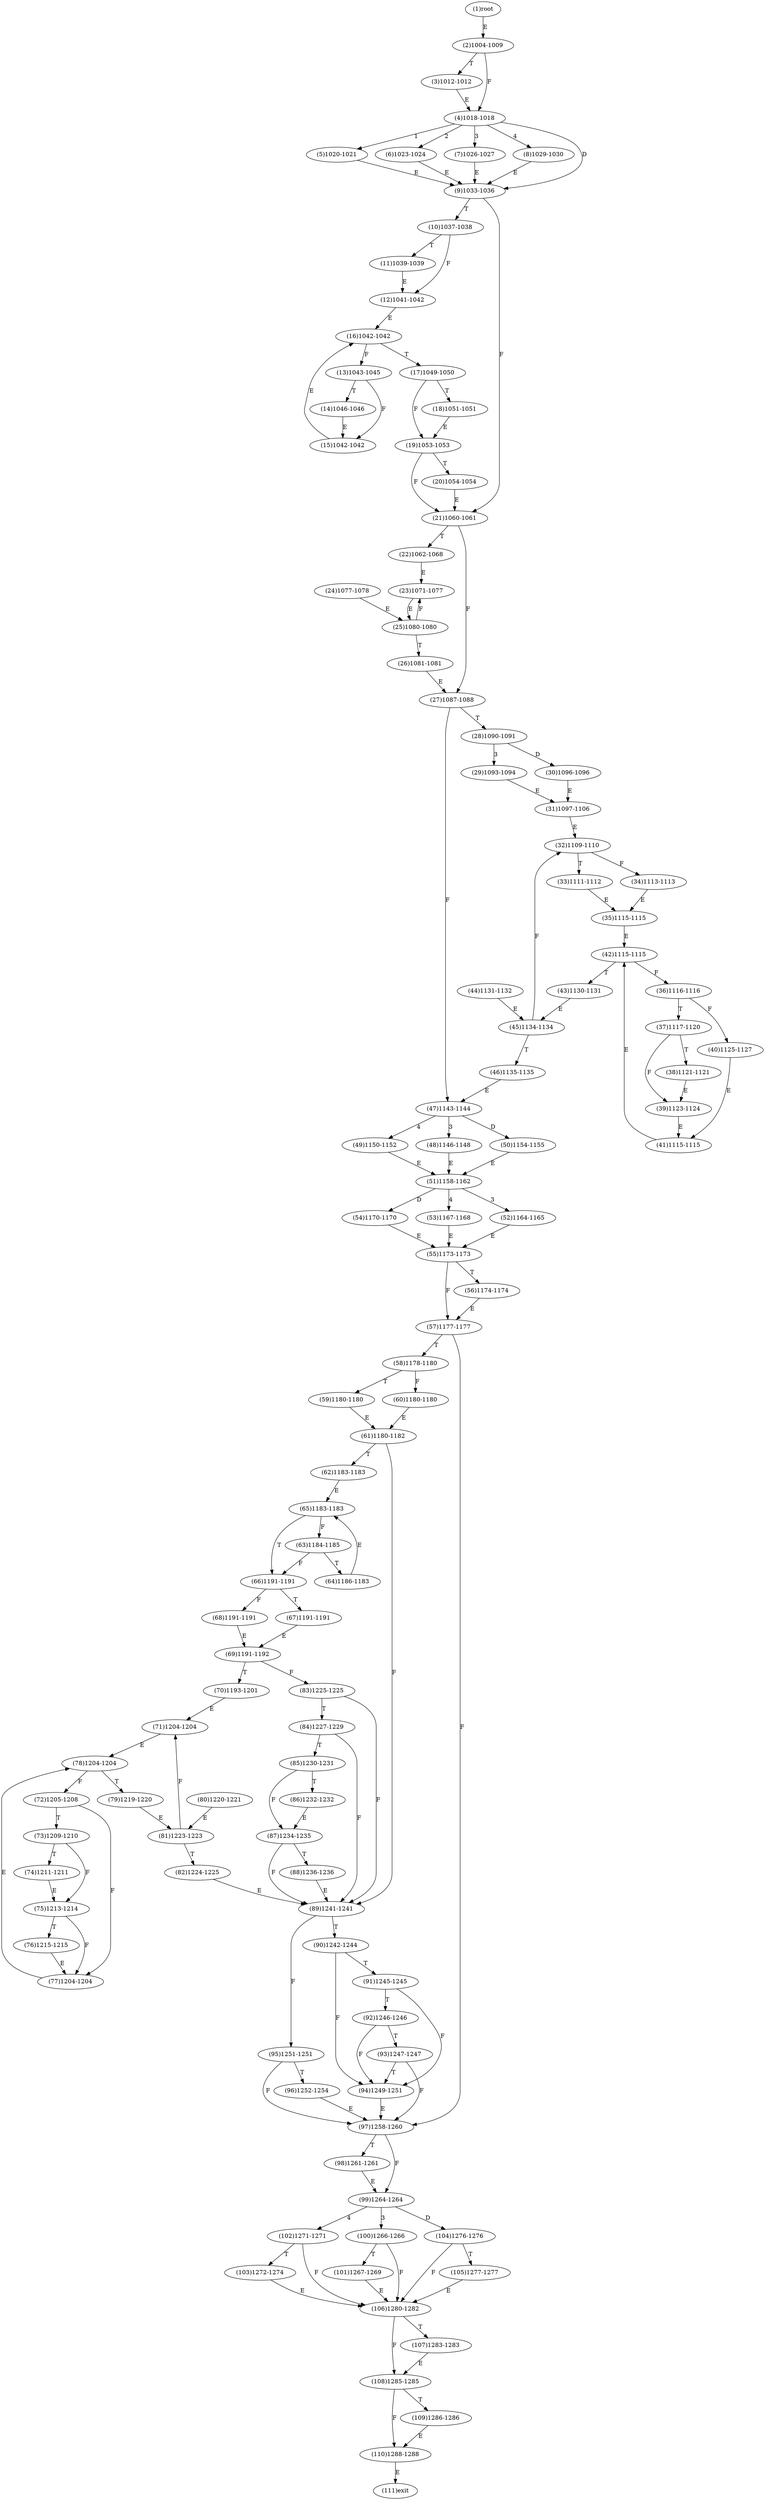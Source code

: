 digraph "" { 
1[ label="(1)root"];
2[ label="(2)1004-1009"];
3[ label="(3)1012-1012"];
4[ label="(4)1018-1018"];
5[ label="(5)1020-1021"];
6[ label="(6)1023-1024"];
7[ label="(7)1026-1027"];
8[ label="(8)1029-1030"];
9[ label="(9)1033-1036"];
10[ label="(10)1037-1038"];
11[ label="(11)1039-1039"];
12[ label="(12)1041-1042"];
13[ label="(13)1043-1045"];
14[ label="(14)1046-1046"];
15[ label="(15)1042-1042"];
17[ label="(17)1049-1050"];
16[ label="(16)1042-1042"];
19[ label="(19)1053-1053"];
18[ label="(18)1051-1051"];
21[ label="(21)1060-1061"];
20[ label="(20)1054-1054"];
23[ label="(23)1071-1077"];
22[ label="(22)1062-1068"];
25[ label="(25)1080-1080"];
24[ label="(24)1077-1078"];
27[ label="(27)1087-1088"];
26[ label="(26)1081-1081"];
29[ label="(29)1093-1094"];
28[ label="(28)1090-1091"];
31[ label="(31)1097-1106"];
30[ label="(30)1096-1096"];
34[ label="(34)1113-1113"];
35[ label="(35)1115-1115"];
32[ label="(32)1109-1110"];
33[ label="(33)1111-1112"];
38[ label="(38)1121-1121"];
39[ label="(39)1123-1124"];
36[ label="(36)1116-1116"];
37[ label="(37)1117-1120"];
42[ label="(42)1115-1115"];
43[ label="(43)1130-1131"];
40[ label="(40)1125-1127"];
41[ label="(41)1115-1115"];
46[ label="(46)1135-1135"];
47[ label="(47)1143-1144"];
44[ label="(44)1131-1132"];
45[ label="(45)1134-1134"];
51[ label="(51)1158-1162"];
50[ label="(50)1154-1155"];
49[ label="(49)1150-1152"];
48[ label="(48)1146-1148"];
55[ label="(55)1173-1173"];
54[ label="(54)1170-1170"];
53[ label="(53)1167-1168"];
52[ label="(52)1164-1165"];
59[ label="(59)1180-1180"];
58[ label="(58)1178-1180"];
57[ label="(57)1177-1177"];
56[ label="(56)1174-1174"];
63[ label="(63)1184-1185"];
62[ label="(62)1183-1183"];
61[ label="(61)1180-1182"];
60[ label="(60)1180-1180"];
68[ label="(68)1191-1191"];
69[ label="(69)1191-1192"];
70[ label="(70)1193-1201"];
71[ label="(71)1204-1204"];
64[ label="(64)1186-1183"];
65[ label="(65)1183-1183"];
66[ label="(66)1191-1191"];
67[ label="(67)1191-1191"];
76[ label="(76)1215-1215"];
77[ label="(77)1204-1204"];
78[ label="(78)1204-1204"];
79[ label="(79)1219-1220"];
72[ label="(72)1205-1208"];
73[ label="(73)1209-1210"];
74[ label="(74)1211-1211"];
75[ label="(75)1213-1214"];
85[ label="(85)1230-1231"];
84[ label="(84)1227-1229"];
87[ label="(87)1234-1235"];
86[ label="(86)1232-1232"];
81[ label="(81)1223-1223"];
80[ label="(80)1220-1221"];
83[ label="(83)1225-1225"];
82[ label="(82)1224-1225"];
93[ label="(93)1247-1247"];
92[ label="(92)1246-1246"];
95[ label="(95)1251-1251"];
94[ label="(94)1249-1251"];
89[ label="(89)1241-1241"];
88[ label="(88)1236-1236"];
91[ label="(91)1245-1245"];
90[ label="(90)1242-1244"];
102[ label="(102)1271-1271"];
103[ label="(103)1272-1274"];
100[ label="(100)1266-1266"];
101[ label="(101)1267-1269"];
98[ label="(98)1261-1261"];
99[ label="(99)1264-1264"];
96[ label="(96)1252-1254"];
97[ label="(97)1258-1260"];
110[ label="(110)1288-1288"];
111[ label="(111)exit"];
108[ label="(108)1285-1285"];
109[ label="(109)1286-1286"];
106[ label="(106)1280-1282"];
107[ label="(107)1283-1283"];
104[ label="(104)1276-1276"];
105[ label="(105)1277-1277"];
1->2[ label="E"];
2->4[ label="F"];
2->3[ label="T"];
3->4[ label="E"];
4->5[ label="1"];
4->6[ label="2"];
4->7[ label="3"];
4->8[ label="4"];
4->9[ label="D"];
5->9[ label="E"];
6->9[ label="E"];
7->9[ label="E"];
8->9[ label="E"];
9->21[ label="F"];
9->10[ label="T"];
10->12[ label="F"];
10->11[ label="T"];
11->12[ label="E"];
12->16[ label="E"];
13->15[ label="F"];
13->14[ label="T"];
14->15[ label="E"];
15->16[ label="E"];
16->13[ label="F"];
16->17[ label="T"];
17->19[ label="F"];
17->18[ label="T"];
18->19[ label="E"];
19->21[ label="F"];
19->20[ label="T"];
20->21[ label="E"];
21->27[ label="F"];
21->22[ label="T"];
22->23[ label="E"];
23->25[ label="E"];
24->25[ label="E"];
25->23[ label="F"];
25->26[ label="T"];
26->27[ label="E"];
27->47[ label="F"];
27->28[ label="T"];
28->29[ label="3"];
28->30[ label="D"];
29->31[ label="E"];
30->31[ label="E"];
31->32[ label="E"];
32->34[ label="F"];
32->33[ label="T"];
33->35[ label="E"];
34->35[ label="E"];
35->42[ label="E"];
36->40[ label="F"];
36->37[ label="T"];
37->39[ label="F"];
37->38[ label="T"];
38->39[ label="E"];
39->41[ label="E"];
40->41[ label="E"];
41->42[ label="E"];
42->36[ label="F"];
42->43[ label="T"];
43->45[ label="E"];
44->45[ label="E"];
45->32[ label="F"];
45->46[ label="T"];
46->47[ label="E"];
47->48[ label="3"];
47->49[ label="4"];
47->50[ label="D"];
48->51[ label="E"];
49->51[ label="E"];
50->51[ label="E"];
51->52[ label="3"];
51->53[ label="4"];
51->54[ label="D"];
52->55[ label="E"];
53->55[ label="E"];
54->55[ label="E"];
55->57[ label="F"];
55->56[ label="T"];
56->57[ label="E"];
57->97[ label="F"];
57->58[ label="T"];
58->60[ label="F"];
58->59[ label="T"];
59->61[ label="E"];
60->61[ label="E"];
61->89[ label="F"];
61->62[ label="T"];
62->65[ label="E"];
63->66[ label="F"];
63->64[ label="T"];
64->65[ label="E"];
65->63[ label="F"];
65->66[ label="T"];
66->68[ label="F"];
66->67[ label="T"];
67->69[ label="E"];
68->69[ label="E"];
69->83[ label="F"];
69->70[ label="T"];
70->71[ label="E"];
71->78[ label="E"];
72->77[ label="F"];
72->73[ label="T"];
73->75[ label="F"];
73->74[ label="T"];
74->75[ label="E"];
75->77[ label="F"];
75->76[ label="T"];
76->77[ label="E"];
77->78[ label="E"];
78->72[ label="F"];
78->79[ label="T"];
79->81[ label="E"];
80->81[ label="E"];
81->71[ label="F"];
81->82[ label="T"];
82->89[ label="E"];
83->89[ label="F"];
83->84[ label="T"];
84->89[ label="F"];
84->85[ label="T"];
85->87[ label="F"];
85->86[ label="T"];
86->87[ label="E"];
87->89[ label="F"];
87->88[ label="T"];
88->89[ label="E"];
89->95[ label="F"];
89->90[ label="T"];
90->94[ label="F"];
90->91[ label="T"];
91->94[ label="F"];
91->92[ label="T"];
92->94[ label="F"];
92->93[ label="T"];
93->97[ label="F"];
93->94[ label="T"];
94->97[ label="E"];
95->97[ label="F"];
95->96[ label="T"];
96->97[ label="E"];
97->99[ label="F"];
97->98[ label="T"];
98->99[ label="E"];
99->100[ label="3"];
99->102[ label="4"];
99->104[ label="D"];
100->106[ label="F"];
100->101[ label="T"];
101->106[ label="E"];
102->106[ label="F"];
102->103[ label="T"];
103->106[ label="E"];
104->106[ label="F"];
104->105[ label="T"];
105->106[ label="E"];
106->108[ label="F"];
106->107[ label="T"];
107->108[ label="E"];
108->110[ label="F"];
108->109[ label="T"];
109->110[ label="E"];
110->111[ label="E"];
}